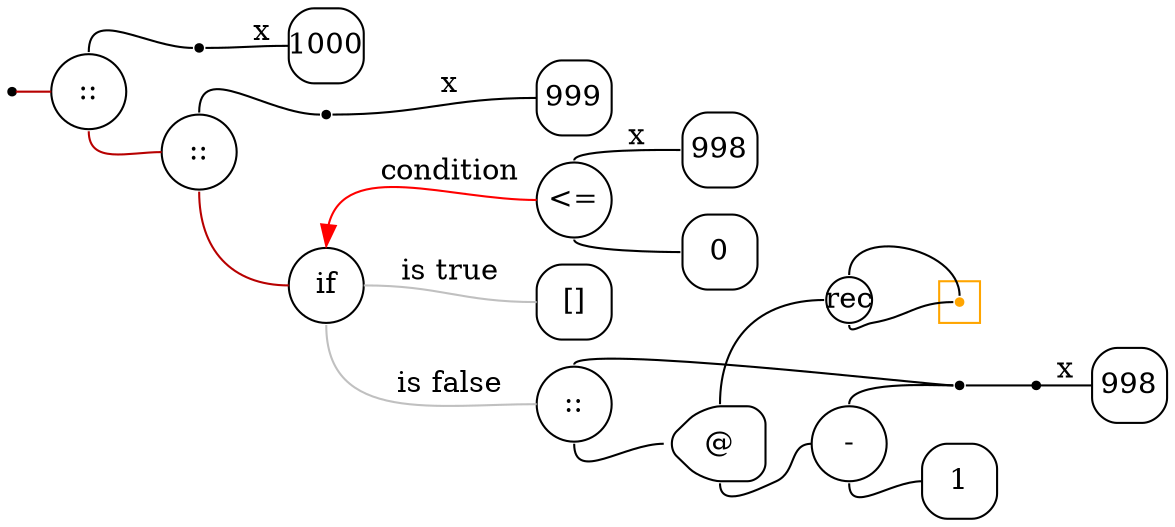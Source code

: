 digraph G {
  rankdir=LR;
  edge[arrowhead=none,arrowtail=none];
  node[fixedsize=true,shape=circle]
  size="12.133333333333333,4.987468750000001";
  labeldistance=0;
  nodesep=.175;
  ranksep=.175;

 nd1[shape=point];
   nd14[label="1000",tooltip="nd14-ConstGraph",style=rounded,orientation=90,shape=square,color="#000000"];
 nd42[label="::",tooltip="nd42-BinOpGraph",style=rounded,color="#000000"];
 nd59[label=" ",tooltip="nd59-ContractGraph",style=rounded,orientation=90,shape=point];
   nd111[label="999",tooltip="nd111-ConstGraph",style=rounded,orientation=90,shape=square,color="#000000"];
 nd84[label="::",tooltip="nd84-BinOpGraph",style=rounded,color="#000000"];
 nd92[label=" ",tooltip="nd92-ContractGraph",style=rounded,orientation=90,shape=point];
   nd156[label="998",tooltip="nd156-ConstGraph",style=rounded,orientation=90,shape=square,color="#000000"];
 nd158[label="rec",tooltip="nd158-RecurGraph",style=rounded,width=.3,height=.3,color="#000000"];
   subgraph cluster_nd162 {
     graph[style=fill,color="orange"];ndcluster_nd162[tooltip="nd162",orientation=90,shape=point,color="orange"];
   };
 nd119[label="if",tooltip="nd119-IfGraph",style=rounded,color="#000000"];
 nd120[label="<=",tooltip="nd120-BinOpGraph",style=rounded,color="#000000"];
   nd124[label="0",tooltip="nd124-ConstGraph",style=rounded,orientation=90,shape=square,color="#000000"];
   nd128[label="[]",tooltip="nd128-ConstListGraph",style=rounded,orientation=90,shape=square,color="#000000"];
 nd129[label="::",tooltip="nd129-BinOpGraph",style=rounded,color="#000000"];
 nd130[label="@",tooltip="nd130-AppGraph",style=rounded,orientation=90,shape=house,color="#000000"];
 nd132[label="-",tooltip="nd132-BinOpGraph",style=rounded,color="#000000"];
   nd136[label="1",tooltip="nd136-ConstGraph",style=rounded,orientation=90,shape=square,color="#000000"];
 nd137[label=" ",tooltip="nd137-ContractGraph",style=rounded,orientation=90,shape=point];
 nd138[label=" ",tooltip="nd138-ContractGraph",style=rounded,orientation=90,shape=point];
   nd188[label="998",tooltip="nd188-ConstGraph",style=rounded,orientation=90,shape=square,color="#000000"];

  nd42->nd59[tailport=n,headport=w];
  nd1->nd42[label="",tailport=e,headport=w,color="#b70000",arrowhead=none,arrowtail=none];
  nd59->nd14[label="x",tailport=e,headport=w];
  nd84->nd92[tailport=n,headport=w];
  nd42->nd84[label="",tailport=s,headport=w,color="#b70000",arrowhead=none,arrowtail=none];
  nd92->nd111[label="x",tailport=e,headport=w];
  nd120->nd124[tailport=s,headport=w];
  nd132->nd136[tailport=s,headport=w];
  nd130->nd158[tailport=n,headport=w];
  nd130->nd132[tailport=s,headport=w];
  nd129->nd130[tailport=s,headport=w];
  nd132->nd137[tailport=n,headport=w];
  nd129->nd137[tailport=n,headport=w];
  nd119->nd120[dir=back,label="condition",headport=w,tailport=n,color=red,arrowtail=normal];
  nd119->nd128[label="is true",tailport=e,headport=w,color=grey,arrowhead=none,arrowtail=none];
  nd119->nd129[label="is false",tailport=s,headport=w,color=grey,arrowhead=none,arrowtail=none];
  nd120->nd188[label="x",tailport=n,headport=w];
  nd137->nd138[tailport=e,headport=w];
  nd84->nd119[tailport=s,headport=w,color="#b70000",arrowhead=none,arrowtail=none];
  nd138->nd156[label="x",tailport=e,headport=w];
  nd158->ndcluster_nd162[dir=back,headport=n,tailport=n];
  nd158->ndcluster_nd162[tailport=s,headport=w];
}